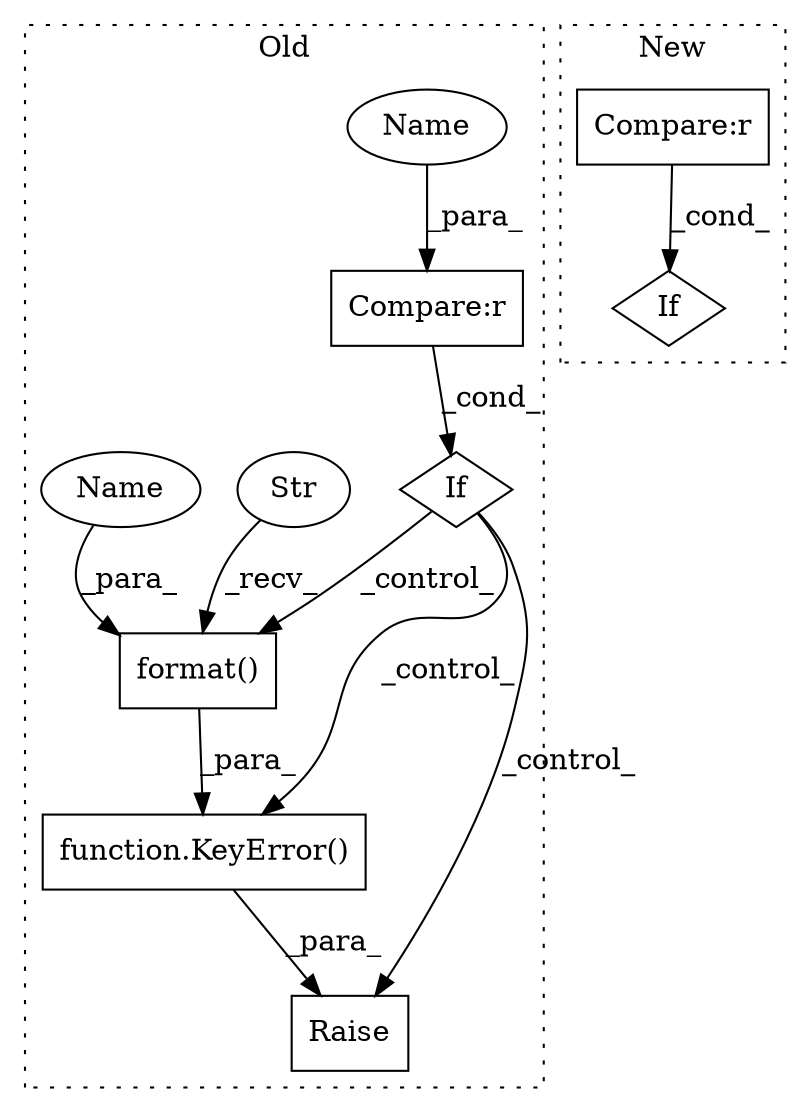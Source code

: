 digraph G {
subgraph cluster0 {
1 [label="function.KeyError()" a="75" s="1703,1788" l="30,1" shape="box"];
3 [label="Raise" a="91" s="1697" l="6" shape="box"];
4 [label="If" a="96" s="1652" l="3" shape="diamond"];
6 [label="Compare:r" a="40" s="1655" l="24" shape="box"];
7 [label="format()" a="75" s="1733,1787" l="49,1" shape="box"];
8 [label="Str" a="66" s="1733" l="41" shape="ellipse"];
9 [label="Name" a="87" s="1782" l="5" shape="ellipse"];
10 [label="Name" a="87" s="1655" l="5" shape="ellipse"];
label = "Old";
style="dotted";
}
subgraph cluster1 {
2 [label="If" a="96" s="993" l="3" shape="diamond"];
5 [label="Compare:r" a="40" s="996" l="19" shape="box"];
label = "New";
style="dotted";
}
1 -> 3 [label="_para_"];
4 -> 1 [label="_control_"];
4 -> 3 [label="_control_"];
4 -> 7 [label="_control_"];
5 -> 2 [label="_cond_"];
6 -> 4 [label="_cond_"];
7 -> 1 [label="_para_"];
8 -> 7 [label="_recv_"];
9 -> 7 [label="_para_"];
10 -> 6 [label="_para_"];
}
